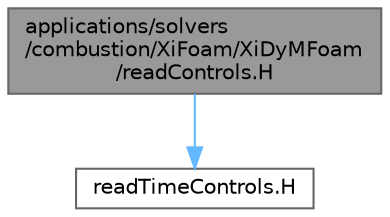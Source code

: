 digraph "applications/solvers/combustion/XiFoam/XiDyMFoam/readControls.H"
{
 // LATEX_PDF_SIZE
  bgcolor="transparent";
  edge [fontname=Helvetica,fontsize=10,labelfontname=Helvetica,labelfontsize=10];
  node [fontname=Helvetica,fontsize=10,shape=box,height=0.2,width=0.4];
  Node1 [id="Node000001",label="applications/solvers\l/combustion/XiFoam/XiDyMFoam\l/readControls.H",height=0.2,width=0.4,color="gray40", fillcolor="grey60", style="filled", fontcolor="black",tooltip=" "];
  Node1 -> Node2 [id="edge1_Node000001_Node000002",color="steelblue1",style="solid",tooltip=" "];
  Node2 [id="Node000002",label="readTimeControls.H",height=0.2,width=0.4,color="grey40", fillcolor="white", style="filled",URL="$readTimeControls_8H.html",tooltip="Read the control parameters used by setDeltaT."];
}
